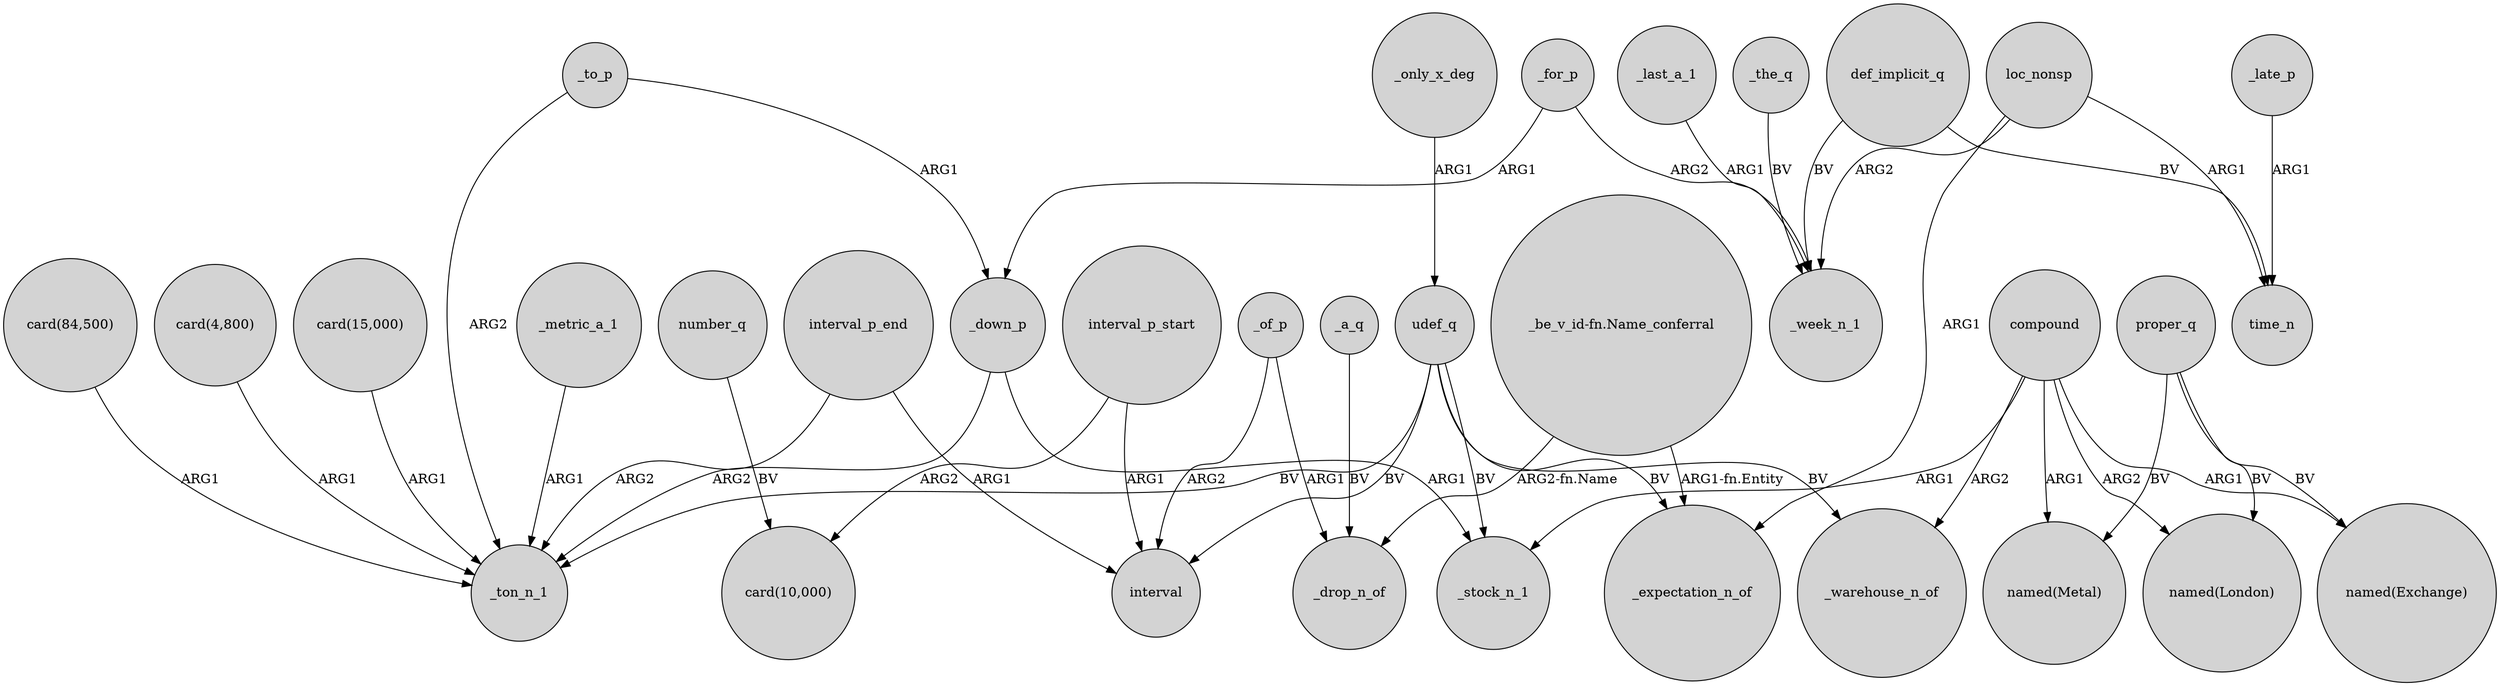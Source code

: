 digraph {
	node [shape=circle style=filled]
	_the_q -> _week_n_1 [label=BV]
	_metric_a_1 -> _ton_n_1 [label=ARG1]
	"card(84,500)" -> _ton_n_1 [label=ARG1]
	interval_p_end -> _ton_n_1 [label=ARG2]
	compound -> "named(Exchange)" [label=ARG1]
	compound -> "named(London)" [label=ARG2]
	_down_p -> _ton_n_1 [label=ARG2]
	proper_q -> "named(Metal)" [label=BV]
	udef_q -> interval [label=BV]
	_down_p -> _stock_n_1 [label=ARG1]
	"_be_v_id-fn.Name_conferral" -> _drop_n_of [label="ARG2-fn.Name"]
	udef_q -> _warehouse_n_of [label=BV]
	compound -> "named(Metal)" [label=ARG1]
	loc_nonsp -> _week_n_1 [label=ARG2]
	proper_q -> "named(Exchange)" [label=BV]
	interval_p_start -> interval [label=ARG1]
	compound -> _stock_n_1 [label=ARG1]
	_to_p -> _down_p [label=ARG1]
	udef_q -> _stock_n_1 [label=BV]
	_for_p -> _down_p [label=ARG1]
	interval_p_start -> "card(10,000)" [label=ARG2]
	"card(4,800)" -> _ton_n_1 [label=ARG1]
	udef_q -> _expectation_n_of [label=BV]
	_last_a_1 -> _week_n_1 [label=ARG1]
	_of_p -> _drop_n_of [label=ARG1]
	_to_p -> _ton_n_1 [label=ARG2]
	def_implicit_q -> _week_n_1 [label=BV]
	_late_p -> time_n [label=ARG1]
	_a_q -> _drop_n_of [label=BV]
	"_be_v_id-fn.Name_conferral" -> _expectation_n_of [label="ARG1-fn.Entity"]
	interval_p_end -> interval [label=ARG1]
	loc_nonsp -> time_n [label=ARG1]
	compound -> _warehouse_n_of [label=ARG2]
	udef_q -> _ton_n_1 [label=BV]
	proper_q -> "named(London)" [label=BV]
	_only_x_deg -> udef_q [label=ARG1]
	_for_p -> _week_n_1 [label=ARG2]
	loc_nonsp -> _expectation_n_of [label=ARG1]
	"card(15,000)" -> _ton_n_1 [label=ARG1]
	number_q -> "card(10,000)" [label=BV]
	_of_p -> interval [label=ARG2]
	def_implicit_q -> time_n [label=BV]
}
